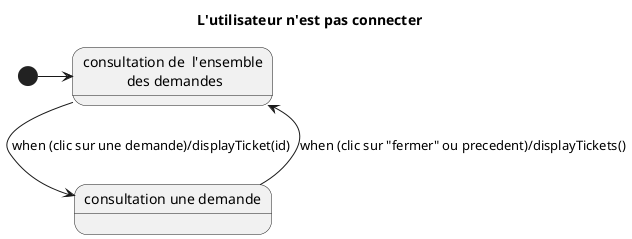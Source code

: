 @startuml
title L'utilisateur n'est pas connecter

  state S3 as "consultation de  l'ensemble\n des demandes"
  state S4 as "consultation une demande"
  [*] -> S3
  S3 --> S4 : when (clic sur une demande)/displayTicket(id)
  S4 --> S3 : when (clic sur "fermer" ou precedent)/displayTickets()
@enduml